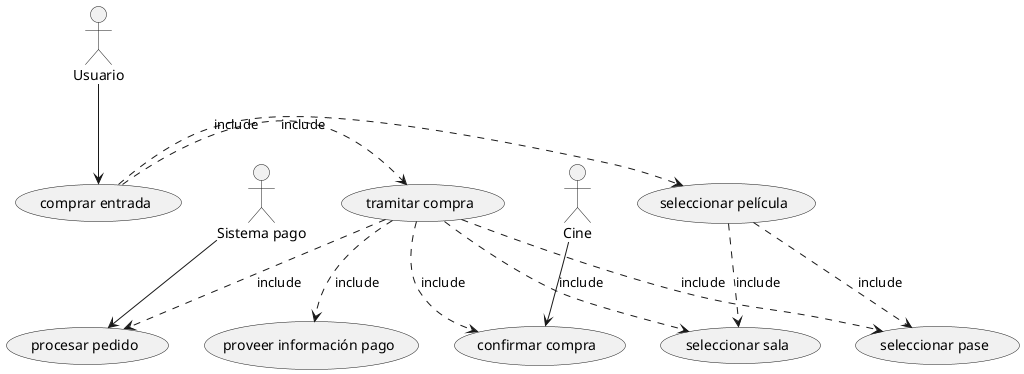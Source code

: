@startuml
actor Usuario as U 
actor "Sistema pago" as SC 
actor Cine as C 

usecase "comprar entrada" as 1
usecase "seleccionar película" as 2
usecase "seleccionar pase" as 3
usecase "seleccionar sala" as 4
usecase "proveer información pago" as 5
usecase "tramitar compra" as 6
usecase "procesar pedido" as 7
usecase "confirmar compra" as 8

U --> 1
SC --> 7
C --> 8

1 .> 2 : include
1 .> 6 : include

2 ..> 3 : include
2 ..> 4 : include

6 ..> 3 : include
6 ..> 4 : include
6 ..> 5 : include
6 ..> 7 : include
6 ..> 8 : include

@enduml
